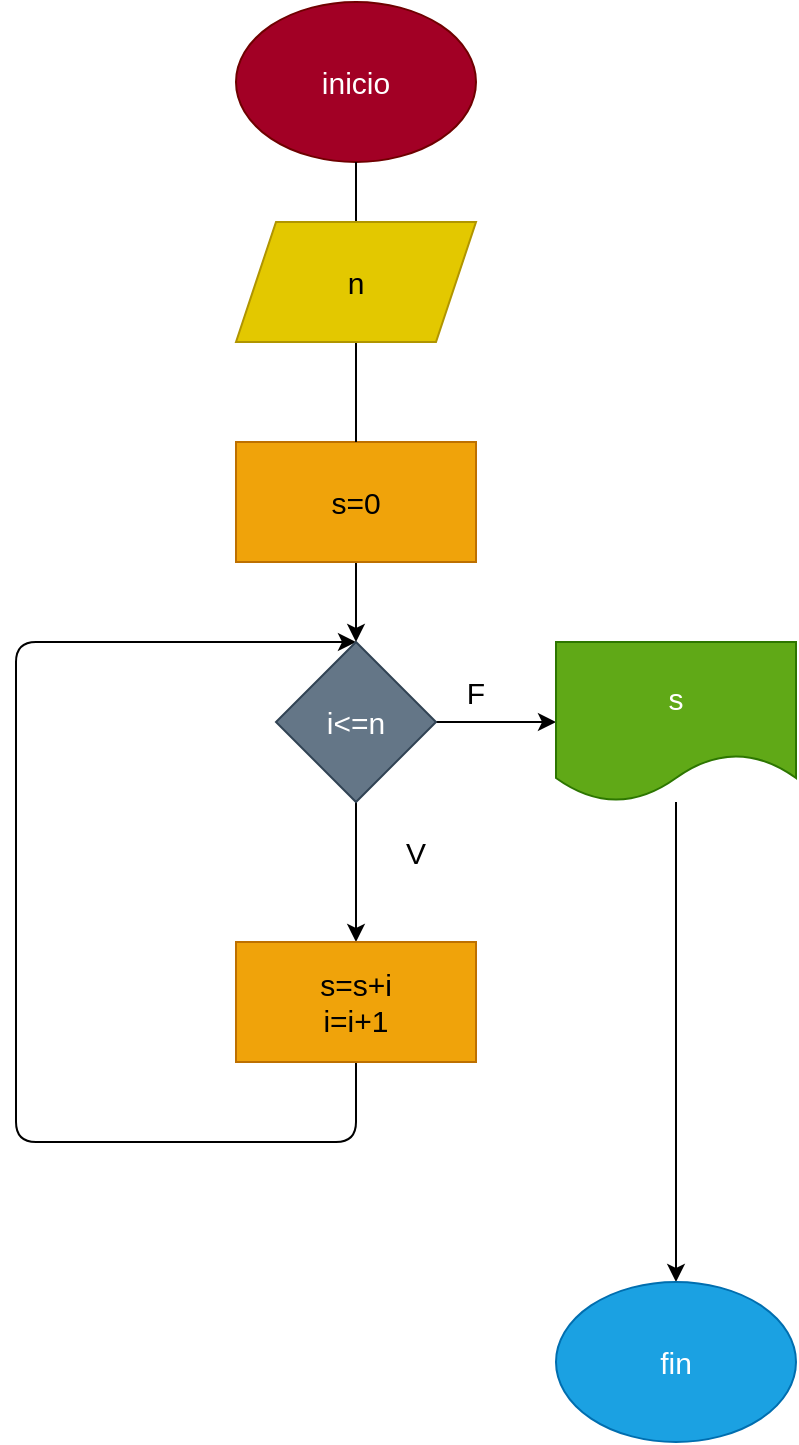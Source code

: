 <mxfile>
    <diagram id="Dxa4miy4_PcHsv_dkKuJ" name="Page-1">
        <mxGraphModel dx="1152" dy="790" grid="1" gridSize="10" guides="1" tooltips="1" connect="1" arrows="1" fold="1" page="1" pageScale="1" pageWidth="827" pageHeight="1169" math="0" shadow="0">
            <root>
                <mxCell id="0"/>
                <mxCell id="1" parent="0"/>
                <mxCell id="4" value="" style="edgeStyle=none;html=1;fontSize=15;startArrow=none;entryX=0.5;entryY=0;entryDx=0;entryDy=0;" edge="1" parent="1" source="10" target="12">
                    <mxGeometry relative="1" as="geometry">
                        <mxPoint x="400" y="350" as="targetPoint"/>
                    </mxGeometry>
                </mxCell>
                <mxCell id="2" value="inicio" style="ellipse;whiteSpace=wrap;html=1;fontSize=15;fillColor=#a20025;fontColor=#ffffff;strokeColor=#6F0000;" vertex="1" parent="1">
                    <mxGeometry x="340" y="20" width="120" height="80" as="geometry"/>
                </mxCell>
                <mxCell id="6" style="edgeStyle=none;html=1;entryX=0.5;entryY=0;entryDx=0;entryDy=0;fontSize=15;exitX=0.5;exitY=1;exitDx=0;exitDy=0;" edge="1" parent="1" source="12" target="5">
                    <mxGeometry relative="1" as="geometry">
                        <mxPoint x="400" y="400" as="sourcePoint"/>
                    </mxGeometry>
                </mxCell>
                <mxCell id="13" style="edgeStyle=none;html=1;entryX=0.5;entryY=0;entryDx=0;entryDy=0;fontSize=15;exitX=0.5;exitY=1;exitDx=0;exitDy=0;" edge="1" parent="1" source="5" target="12">
                    <mxGeometry relative="1" as="geometry">
                        <mxPoint x="400" y="590" as="sourcePoint"/>
                        <Array as="points">
                            <mxPoint x="400" y="590"/>
                            <mxPoint x="230" y="590"/>
                            <mxPoint x="230" y="340"/>
                        </Array>
                    </mxGeometry>
                </mxCell>
                <mxCell id="5" value="s=s+i&lt;br&gt;i=i+1" style="rounded=0;whiteSpace=wrap;html=1;fontSize=15;fillColor=#f0a30a;fontColor=#000000;strokeColor=#BD7000;" vertex="1" parent="1">
                    <mxGeometry x="340" y="490" width="120" height="60" as="geometry"/>
                </mxCell>
                <mxCell id="10" value="s=0" style="rounded=0;whiteSpace=wrap;html=1;fontSize=15;fillColor=#f0a30a;fontColor=#000000;strokeColor=#BD7000;" vertex="1" parent="1">
                    <mxGeometry x="340" y="240" width="120" height="60" as="geometry"/>
                </mxCell>
                <mxCell id="11" value="" style="edgeStyle=none;html=1;fontSize=15;endArrow=none;" edge="1" parent="1" source="2" target="10">
                    <mxGeometry relative="1" as="geometry">
                        <mxPoint x="400" y="100" as="sourcePoint"/>
                        <mxPoint x="400" y="340" as="targetPoint"/>
                    </mxGeometry>
                </mxCell>
                <mxCell id="7" value="n" style="shape=parallelogram;perimeter=parallelogramPerimeter;whiteSpace=wrap;html=1;fixedSize=1;fontSize=15;fillColor=#e3c800;fontColor=#000000;strokeColor=#B09500;" vertex="1" parent="1">
                    <mxGeometry x="340" y="130" width="120" height="60" as="geometry"/>
                </mxCell>
                <mxCell id="15" style="edgeStyle=none;html=1;entryX=0;entryY=0.5;entryDx=0;entryDy=0;fontSize=15;exitX=1;exitY=0.5;exitDx=0;exitDy=0;" edge="1" parent="1" source="12" target="14">
                    <mxGeometry relative="1" as="geometry"/>
                </mxCell>
                <mxCell id="12" value="&lt;span&gt;i&amp;lt;=n&lt;/span&gt;" style="rhombus;whiteSpace=wrap;html=1;fontSize=15;fillColor=#647687;fontColor=#ffffff;strokeColor=#314354;" vertex="1" parent="1">
                    <mxGeometry x="360" y="340" width="80" height="80" as="geometry"/>
                </mxCell>
                <mxCell id="17" style="edgeStyle=none;html=1;entryX=0.5;entryY=0;entryDx=0;entryDy=0;fontSize=15;" edge="1" parent="1" source="14" target="16">
                    <mxGeometry relative="1" as="geometry">
                        <Array as="points">
                            <mxPoint x="560" y="600"/>
                        </Array>
                    </mxGeometry>
                </mxCell>
                <mxCell id="14" value="s" style="shape=document;whiteSpace=wrap;html=1;boundedLbl=1;fontSize=15;rounded=0;fillColor=#60a917;fontColor=#ffffff;strokeColor=#2D7600;" vertex="1" parent="1">
                    <mxGeometry x="500" y="340" width="120" height="80" as="geometry"/>
                </mxCell>
                <mxCell id="16" value="fin" style="ellipse;whiteSpace=wrap;html=1;fontSize=15;fillColor=#1ba1e2;fontColor=#ffffff;strokeColor=#006EAF;" vertex="1" parent="1">
                    <mxGeometry x="500" y="660" width="120" height="80" as="geometry"/>
                </mxCell>
                <mxCell id="18" value="V" style="text;html=1;strokeColor=none;fillColor=none;align=center;verticalAlign=middle;whiteSpace=wrap;rounded=0;fontSize=15;" vertex="1" parent="1">
                    <mxGeometry x="400" y="430" width="60" height="30" as="geometry"/>
                </mxCell>
                <mxCell id="19" value="F" style="text;html=1;strokeColor=none;fillColor=none;align=center;verticalAlign=middle;whiteSpace=wrap;rounded=0;fontSize=15;" vertex="1" parent="1">
                    <mxGeometry x="430" y="350" width="60" height="30" as="geometry"/>
                </mxCell>
            </root>
        </mxGraphModel>
    </diagram>
</mxfile>